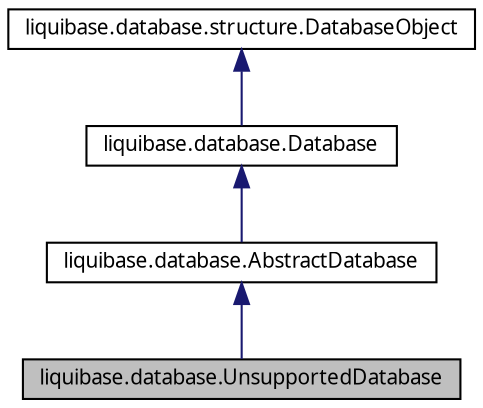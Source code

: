 digraph G
{
  edge [fontname="FreeSans.ttf",fontsize=10,labelfontname="FreeSans.ttf",labelfontsize=10];
  node [fontname="FreeSans.ttf",fontsize=10,shape=record];
  Node1 [label="liquibase.database.UnsupportedDatabase",height=0.2,width=0.4,color="black", fillcolor="grey75", style="filled" fontcolor="black"];
  Node2 -> Node1 [dir=back,color="midnightblue",fontsize=10,style="solid",fontname="FreeSans.ttf"];
  Node2 [label="liquibase.database.AbstractDatabase",height=0.2,width=0.4,color="black", fillcolor="white", style="filled",URL="$classliquibase_1_1database_1_1_abstract_database.html",tooltip="AbstractDatabase is extended by all supported databases as a facade to the underlying..."];
  Node3 -> Node2 [dir=back,color="midnightblue",fontsize=10,style="solid",fontname="FreeSans.ttf"];
  Node3 [label="liquibase.database.Database",height=0.2,width=0.4,color="black", fillcolor="white", style="filled",URL="$interfaceliquibase_1_1database_1_1_database.html"];
  Node4 -> Node3 [dir=back,color="midnightblue",fontsize=10,style="solid",fontname="FreeSans.ttf"];
  Node4 [label="liquibase.database.structure.DatabaseObject",height=0.2,width=0.4,color="black", fillcolor="white", style="filled",URL="$interfaceliquibase_1_1database_1_1structure_1_1_database_object.html"];
}
